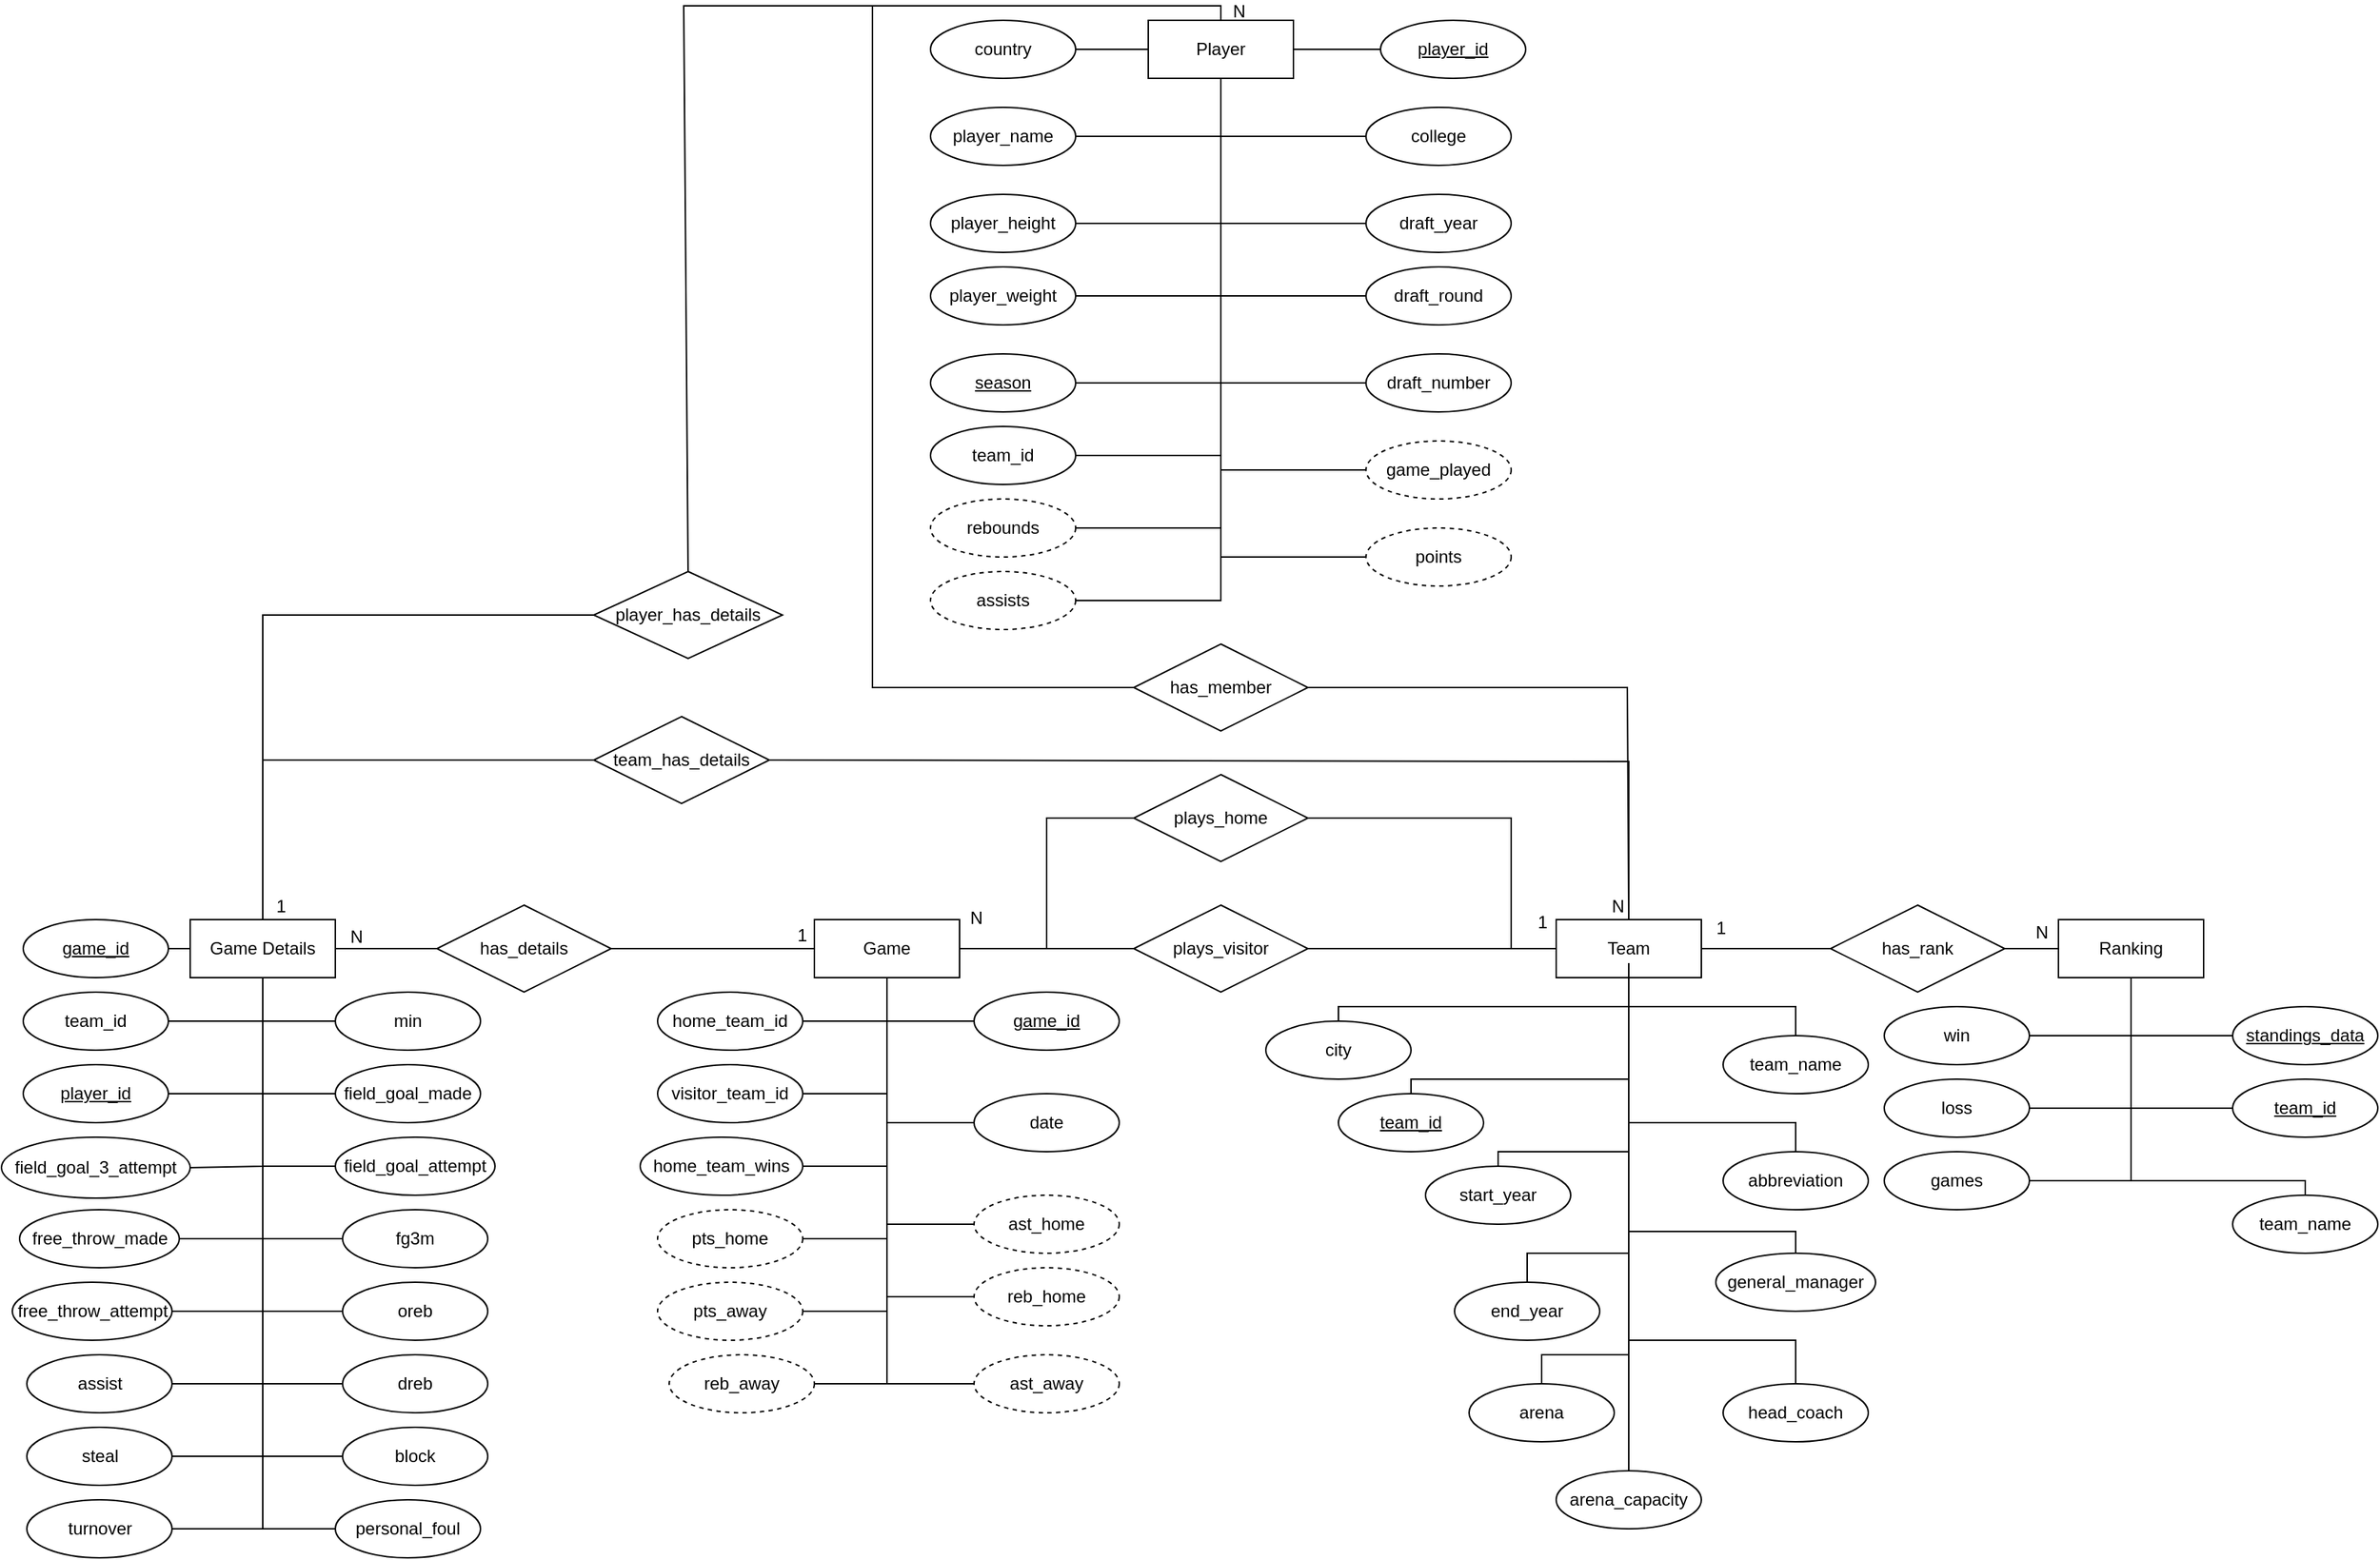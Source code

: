 <mxfile version="27.0.5">
  <diagram name="Page-1" id="DiC_E4t_Tefp0vZ_V-7J">
    <mxGraphModel dx="2180" dy="1465" grid="0" gridSize="10" guides="1" tooltips="1" connect="1" arrows="1" fold="1" page="1" pageScale="1" pageWidth="1654" pageHeight="1169" math="0" shadow="0">
      <root>
        <mxCell id="0" />
        <mxCell id="1" parent="0" />
        <mxCell id="fz--Rf1uVpx8tUPwJMlL-14" value="Team" style="whiteSpace=wrap;html=1;align=center;" parent="1" vertex="1">
          <mxGeometry x="1081" y="669" width="100" height="40" as="geometry" />
        </mxCell>
        <mxCell id="fz--Rf1uVpx8tUPwJMlL-15" value="Game" style="whiteSpace=wrap;html=1;align=center;" parent="1" vertex="1">
          <mxGeometry x="570" y="669" width="100" height="40" as="geometry" />
        </mxCell>
        <mxCell id="fz--Rf1uVpx8tUPwJMlL-21" value="Game Details" style="whiteSpace=wrap;html=1;align=center;" parent="1" vertex="1">
          <mxGeometry x="140" y="669" width="100" height="40" as="geometry" />
        </mxCell>
        <mxCell id="fz--Rf1uVpx8tUPwJMlL-24" value="Ranking" style="whiteSpace=wrap;html=1;align=center;" parent="1" vertex="1">
          <mxGeometry x="1427" y="669" width="100" height="40" as="geometry" />
        </mxCell>
        <mxCell id="fz--Rf1uVpx8tUPwJMlL-26" value="team_id" style="ellipse;whiteSpace=wrap;html=1;align=center;fontStyle=4;" parent="1" vertex="1">
          <mxGeometry x="931" y="789" width="100" height="40" as="geometry" />
        </mxCell>
        <mxCell id="fz--Rf1uVpx8tUPwJMlL-28" value="" style="endArrow=none;html=1;rounded=0;exitX=0.5;exitY=0;exitDx=0;exitDy=0;entryX=0.5;entryY=1;entryDx=0;entryDy=0;" parent="1" source="fz--Rf1uVpx8tUPwJMlL-26" target="fz--Rf1uVpx8tUPwJMlL-14" edge="1">
          <mxGeometry relative="1" as="geometry">
            <mxPoint x="1191" y="999" as="sourcePoint" />
            <mxPoint x="1351" y="999" as="targetPoint" />
            <Array as="points">
              <mxPoint x="981" y="779" />
              <mxPoint x="1131" y="779" />
            </Array>
          </mxGeometry>
        </mxCell>
        <mxCell id="fz--Rf1uVpx8tUPwJMlL-30" value="start_year" style="ellipse;whiteSpace=wrap;html=1;align=center;" parent="1" vertex="1">
          <mxGeometry x="991" y="839" width="100" height="40" as="geometry" />
        </mxCell>
        <mxCell id="fz--Rf1uVpx8tUPwJMlL-31" value="end_year" style="ellipse;whiteSpace=wrap;html=1;align=center;" parent="1" vertex="1">
          <mxGeometry x="1011" y="919" width="100" height="40" as="geometry" />
        </mxCell>
        <mxCell id="fz--Rf1uVpx8tUPwJMlL-32" value="" style="endArrow=none;html=1;rounded=0;entryX=0.5;entryY=1;entryDx=0;entryDy=0;exitX=0.5;exitY=0;exitDx=0;exitDy=0;" parent="1" source="fz--Rf1uVpx8tUPwJMlL-30" edge="1">
          <mxGeometry relative="1" as="geometry">
            <mxPoint x="1031" y="859" as="sourcePoint" />
            <mxPoint x="1131" y="709" as="targetPoint" />
            <Array as="points">
              <mxPoint x="1041" y="829" />
              <mxPoint x="1131" y="829" />
            </Array>
          </mxGeometry>
        </mxCell>
        <mxCell id="fz--Rf1uVpx8tUPwJMlL-33" value="" style="endArrow=none;html=1;rounded=0;exitX=0.5;exitY=0;exitDx=0;exitDy=0;" parent="1" source="fz--Rf1uVpx8tUPwJMlL-31" edge="1">
          <mxGeometry relative="1" as="geometry">
            <mxPoint x="1061" y="909" as="sourcePoint" />
            <mxPoint x="1131" y="739" as="targetPoint" />
            <Array as="points">
              <mxPoint x="1061" y="899" />
              <mxPoint x="1131" y="899" />
              <mxPoint x="1131" y="819" />
            </Array>
          </mxGeometry>
        </mxCell>
        <mxCell id="fz--Rf1uVpx8tUPwJMlL-34" value="abbreviation" style="ellipse;whiteSpace=wrap;html=1;align=center;" parent="1" vertex="1">
          <mxGeometry x="1196" y="829" width="100" height="40" as="geometry" />
        </mxCell>
        <mxCell id="fz--Rf1uVpx8tUPwJMlL-35" value="" style="endArrow=none;html=1;rounded=0;entryX=0.5;entryY=1;entryDx=0;entryDy=0;exitX=0.5;exitY=0;exitDx=0;exitDy=0;" parent="1" source="fz--Rf1uVpx8tUPwJMlL-34" edge="1">
          <mxGeometry relative="1" as="geometry">
            <mxPoint x="1321" y="829" as="sourcePoint" />
            <mxPoint x="1131" y="739" as="targetPoint" />
            <Array as="points">
              <mxPoint x="1246" y="809" />
              <mxPoint x="1131" y="809" />
            </Array>
          </mxGeometry>
        </mxCell>
        <mxCell id="fz--Rf1uVpx8tUPwJMlL-37" value="team_name" style="ellipse;whiteSpace=wrap;html=1;align=center;" parent="1" vertex="1">
          <mxGeometry x="1196" y="749" width="100" height="40" as="geometry" />
        </mxCell>
        <mxCell id="fz--Rf1uVpx8tUPwJMlL-39" value="" style="endArrow=none;html=1;rounded=0;exitX=0.5;exitY=0;exitDx=0;exitDy=0;entryX=0.5;entryY=1;entryDx=0;entryDy=0;" parent="1" source="fz--Rf1uVpx8tUPwJMlL-37" target="fz--Rf1uVpx8tUPwJMlL-14" edge="1">
          <mxGeometry relative="1" as="geometry">
            <mxPoint x="1191" y="999" as="sourcePoint" />
            <mxPoint x="1351" y="999" as="targetPoint" />
            <Array as="points">
              <mxPoint x="1246" y="729" />
              <mxPoint x="1131" y="729" />
            </Array>
          </mxGeometry>
        </mxCell>
        <mxCell id="fz--Rf1uVpx8tUPwJMlL-40" value="city" style="ellipse;whiteSpace=wrap;html=1;align=center;" parent="1" vertex="1">
          <mxGeometry x="881" y="739" width="100" height="40" as="geometry" />
        </mxCell>
        <mxCell id="fz--Rf1uVpx8tUPwJMlL-41" value="" style="endArrow=none;html=1;rounded=0;exitX=0.5;exitY=0;exitDx=0;exitDy=0;entryX=0.5;entryY=1;entryDx=0;entryDy=0;" parent="1" source="fz--Rf1uVpx8tUPwJMlL-40" target="fz--Rf1uVpx8tUPwJMlL-14" edge="1">
          <mxGeometry relative="1" as="geometry">
            <mxPoint x="1191" y="999" as="sourcePoint" />
            <mxPoint x="1351" y="999" as="targetPoint" />
            <Array as="points">
              <mxPoint x="931" y="729" />
              <mxPoint x="1131" y="729" />
            </Array>
          </mxGeometry>
        </mxCell>
        <mxCell id="fz--Rf1uVpx8tUPwJMlL-42" value="arena" style="ellipse;whiteSpace=wrap;html=1;align=center;" parent="1" vertex="1">
          <mxGeometry x="1021" y="989" width="100" height="40" as="geometry" />
        </mxCell>
        <mxCell id="fz--Rf1uVpx8tUPwJMlL-43" value="" style="endArrow=none;html=1;rounded=0;exitX=0.5;exitY=0;exitDx=0;exitDy=0;entryX=0.5;entryY=1;entryDx=0;entryDy=0;" parent="1" source="fz--Rf1uVpx8tUPwJMlL-42" target="fz--Rf1uVpx8tUPwJMlL-14" edge="1">
          <mxGeometry relative="1" as="geometry">
            <mxPoint x="1191" y="999" as="sourcePoint" />
            <mxPoint x="1351" y="999" as="targetPoint" />
            <Array as="points">
              <mxPoint x="1071" y="969" />
              <mxPoint x="1131" y="969" />
            </Array>
          </mxGeometry>
        </mxCell>
        <mxCell id="fz--Rf1uVpx8tUPwJMlL-44" value="arena_capacity" style="ellipse;whiteSpace=wrap;html=1;align=center;" parent="1" vertex="1">
          <mxGeometry x="1081" y="1049" width="100" height="40" as="geometry" />
        </mxCell>
        <mxCell id="fz--Rf1uVpx8tUPwJMlL-45" value="" style="endArrow=none;html=1;rounded=0;exitX=0.5;exitY=0;exitDx=0;exitDy=0;entryX=0.5;entryY=1;entryDx=0;entryDy=0;" parent="1" source="fz--Rf1uVpx8tUPwJMlL-44" target="fz--Rf1uVpx8tUPwJMlL-14" edge="1">
          <mxGeometry relative="1" as="geometry">
            <mxPoint x="1191" y="1009" as="sourcePoint" />
            <mxPoint x="1351" y="1009" as="targetPoint" />
          </mxGeometry>
        </mxCell>
        <mxCell id="fz--Rf1uVpx8tUPwJMlL-46" value="general_manager" style="ellipse;whiteSpace=wrap;html=1;align=center;" parent="1" vertex="1">
          <mxGeometry x="1191" y="899" width="110" height="40" as="geometry" />
        </mxCell>
        <mxCell id="fz--Rf1uVpx8tUPwJMlL-47" value="" style="endArrow=none;html=1;rounded=0;exitX=0.5;exitY=1;exitDx=0;exitDy=0;entryX=0.5;entryY=0;entryDx=0;entryDy=0;" parent="1" target="fz--Rf1uVpx8tUPwJMlL-46" edge="1">
          <mxGeometry relative="1" as="geometry">
            <mxPoint x="1131" y="714" as="sourcePoint" />
            <mxPoint x="1321" y="899" as="targetPoint" />
            <Array as="points">
              <mxPoint x="1131" y="884" />
              <mxPoint x="1246" y="884" />
            </Array>
          </mxGeometry>
        </mxCell>
        <mxCell id="fz--Rf1uVpx8tUPwJMlL-48" value="head_coach" style="ellipse;whiteSpace=wrap;html=1;align=center;" parent="1" vertex="1">
          <mxGeometry x="1196" y="989" width="100" height="40" as="geometry" />
        </mxCell>
        <mxCell id="fz--Rf1uVpx8tUPwJMlL-49" value="" style="endArrow=none;html=1;rounded=0;exitX=0.5;exitY=1;exitDx=0;exitDy=0;entryX=0.5;entryY=0;entryDx=0;entryDy=0;" parent="1" target="fz--Rf1uVpx8tUPwJMlL-48" edge="1">
          <mxGeometry relative="1" as="geometry">
            <mxPoint x="1131" y="699" as="sourcePoint" />
            <mxPoint x="1321" y="969.0" as="targetPoint" />
            <Array as="points">
              <mxPoint x="1131" y="959" />
              <mxPoint x="1246" y="959" />
            </Array>
          </mxGeometry>
        </mxCell>
        <mxCell id="APrbMAUllizUW4iNOXip-1" value="standings_data" style="ellipse;whiteSpace=wrap;html=1;align=center;fontStyle=4;" parent="1" vertex="1">
          <mxGeometry x="1547" y="729" width="100" height="40" as="geometry" />
        </mxCell>
        <mxCell id="APrbMAUllizUW4iNOXip-2" value="team_id" style="ellipse;whiteSpace=wrap;html=1;align=center;fontStyle=4;" parent="1" vertex="1">
          <mxGeometry x="1547" y="779" width="100" height="40" as="geometry" />
        </mxCell>
        <mxCell id="APrbMAUllizUW4iNOXip-3" value="win" style="ellipse;whiteSpace=wrap;html=1;align=center;" parent="1" vertex="1">
          <mxGeometry x="1307" y="729" width="100" height="40" as="geometry" />
        </mxCell>
        <mxCell id="APrbMAUllizUW4iNOXip-5" value="loss" style="ellipse;whiteSpace=wrap;html=1;align=center;" parent="1" vertex="1">
          <mxGeometry x="1307" y="779" width="100" height="40" as="geometry" />
        </mxCell>
        <mxCell id="APrbMAUllizUW4iNOXip-6" value="" style="endArrow=none;html=1;rounded=0;entryX=0.5;entryY=1;entryDx=0;entryDy=0;exitX=1;exitY=0.5;exitDx=0;exitDy=0;" parent="1" source="APrbMAUllizUW4iNOXip-3" target="fz--Rf1uVpx8tUPwJMlL-24" edge="1">
          <mxGeometry relative="1" as="geometry">
            <mxPoint x="1327" y="789" as="sourcePoint" />
            <mxPoint x="1487" y="789" as="targetPoint" />
            <Array as="points">
              <mxPoint x="1477" y="749" />
            </Array>
          </mxGeometry>
        </mxCell>
        <mxCell id="APrbMAUllizUW4iNOXip-7" value="" style="endArrow=none;html=1;rounded=0;exitX=0.5;exitY=1;exitDx=0;exitDy=0;entryX=1;entryY=0.5;entryDx=0;entryDy=0;" parent="1" source="fz--Rf1uVpx8tUPwJMlL-24" target="APrbMAUllizUW4iNOXip-5" edge="1">
          <mxGeometry relative="1" as="geometry">
            <mxPoint x="1327" y="789" as="sourcePoint" />
            <mxPoint x="1487" y="789" as="targetPoint" />
            <Array as="points">
              <mxPoint x="1477" y="799" />
            </Array>
          </mxGeometry>
        </mxCell>
        <mxCell id="APrbMAUllizUW4iNOXip-8" value="games" style="ellipse;whiteSpace=wrap;html=1;align=center;" parent="1" vertex="1">
          <mxGeometry x="1307" y="829" width="100" height="40" as="geometry" />
        </mxCell>
        <mxCell id="APrbMAUllizUW4iNOXip-9" value="" style="endArrow=none;html=1;rounded=0;exitX=0.5;exitY=1;exitDx=0;exitDy=0;entryX=1;entryY=0.5;entryDx=0;entryDy=0;" parent="1" source="fz--Rf1uVpx8tUPwJMlL-24" target="APrbMAUllizUW4iNOXip-8" edge="1">
          <mxGeometry relative="1" as="geometry">
            <mxPoint x="1327" y="789" as="sourcePoint" />
            <mxPoint x="1487" y="789" as="targetPoint" />
            <Array as="points">
              <mxPoint x="1477" y="849" />
            </Array>
          </mxGeometry>
        </mxCell>
        <mxCell id="APrbMAUllizUW4iNOXip-10" value="" style="endArrow=none;html=1;rounded=0;exitX=0.5;exitY=1;exitDx=0;exitDy=0;entryX=0;entryY=0.5;entryDx=0;entryDy=0;" parent="1" source="fz--Rf1uVpx8tUPwJMlL-24" target="APrbMAUllizUW4iNOXip-1" edge="1">
          <mxGeometry relative="1" as="geometry">
            <mxPoint x="1327" y="789" as="sourcePoint" />
            <mxPoint x="1487" y="789" as="targetPoint" />
            <Array as="points">
              <mxPoint x="1477" y="749" />
            </Array>
          </mxGeometry>
        </mxCell>
        <mxCell id="APrbMAUllizUW4iNOXip-11" value="" style="endArrow=none;html=1;rounded=0;exitX=0.5;exitY=1;exitDx=0;exitDy=0;entryX=0;entryY=0.5;entryDx=0;entryDy=0;" parent="1" source="fz--Rf1uVpx8tUPwJMlL-24" target="APrbMAUllizUW4iNOXip-2" edge="1">
          <mxGeometry relative="1" as="geometry">
            <mxPoint x="1327" y="789" as="sourcePoint" />
            <mxPoint x="1487" y="789" as="targetPoint" />
            <Array as="points">
              <mxPoint x="1477" y="799" />
            </Array>
          </mxGeometry>
        </mxCell>
        <mxCell id="APrbMAUllizUW4iNOXip-12" value="team_name" style="ellipse;whiteSpace=wrap;html=1;align=center;" parent="1" vertex="1">
          <mxGeometry x="1547" y="859" width="100" height="40" as="geometry" />
        </mxCell>
        <mxCell id="APrbMAUllizUW4iNOXip-13" value="" style="endArrow=none;html=1;rounded=0;exitX=0.5;exitY=0;exitDx=0;exitDy=0;entryX=0.5;entryY=1;entryDx=0;entryDy=0;" parent="1" source="APrbMAUllizUW4iNOXip-12" target="fz--Rf1uVpx8tUPwJMlL-24" edge="1">
          <mxGeometry relative="1" as="geometry">
            <mxPoint x="1207" y="879" as="sourcePoint" />
            <mxPoint x="1367" y="879" as="targetPoint" />
            <Array as="points">
              <mxPoint x="1597" y="849" />
              <mxPoint x="1477" y="849" />
            </Array>
          </mxGeometry>
        </mxCell>
        <mxCell id="APrbMAUllizUW4iNOXip-14" value="has_rank" style="shape=rhombus;perimeter=rhombusPerimeter;whiteSpace=wrap;html=1;align=center;" parent="1" vertex="1">
          <mxGeometry x="1270" y="659" width="120" height="60" as="geometry" />
        </mxCell>
        <mxCell id="APrbMAUllizUW4iNOXip-15" value="" style="endArrow=none;html=1;rounded=0;entryX=0;entryY=0.5;entryDx=0;entryDy=0;" parent="1" target="fz--Rf1uVpx8tUPwJMlL-24" edge="1">
          <mxGeometry relative="1" as="geometry">
            <mxPoint x="1389" y="689" as="sourcePoint" />
            <mxPoint x="1405" y="879" as="targetPoint" />
            <Array as="points" />
          </mxGeometry>
        </mxCell>
        <mxCell id="APrbMAUllizUW4iNOXip-16" value="N" style="resizable=0;html=1;whiteSpace=wrap;align=right;verticalAlign=bottom;" parent="APrbMAUllizUW4iNOXip-15" connectable="0" vertex="1">
          <mxGeometry x="1" relative="1" as="geometry">
            <mxPoint x="-6" y="-3" as="offset" />
          </mxGeometry>
        </mxCell>
        <mxCell id="APrbMAUllizUW4iNOXip-17" value="" style="endArrow=none;html=1;rounded=0;entryX=1;entryY=0.5;entryDx=0;entryDy=0;exitX=0;exitY=0.5;exitDx=0;exitDy=0;" parent="1" target="fz--Rf1uVpx8tUPwJMlL-14" edge="1">
          <mxGeometry relative="1" as="geometry">
            <mxPoint x="1271" y="689" as="sourcePoint" />
            <mxPoint x="1481" y="899" as="targetPoint" />
          </mxGeometry>
        </mxCell>
        <mxCell id="APrbMAUllizUW4iNOXip-18" value="1" style="resizable=0;html=1;whiteSpace=wrap;align=right;verticalAlign=bottom;" parent="APrbMAUllizUW4iNOXip-17" connectable="0" vertex="1">
          <mxGeometry x="1" relative="1" as="geometry">
            <mxPoint x="18" y="-6" as="offset" />
          </mxGeometry>
        </mxCell>
        <mxCell id="APrbMAUllizUW4iNOXip-22" value="" style="endArrow=none;html=1;rounded=0;exitX=0.5;exitY=1;exitDx=0;exitDy=0;entryX=0;entryY=0.5;entryDx=0;entryDy=0;" parent="1" source="fz--Rf1uVpx8tUPwJMlL-15" edge="1">
          <mxGeometry relative="1" as="geometry">
            <mxPoint x="490" y="729" as="sourcePoint" />
            <mxPoint x="710.0" y="739" as="targetPoint" />
            <Array as="points">
              <mxPoint x="620" y="739" />
            </Array>
          </mxGeometry>
        </mxCell>
        <mxCell id="APrbMAUllizUW4iNOXip-23" value="game_id" style="ellipse;whiteSpace=wrap;html=1;align=center;fontStyle=4;" parent="1" vertex="1">
          <mxGeometry x="680" y="719" width="100" height="40" as="geometry" />
        </mxCell>
        <mxCell id="APrbMAUllizUW4iNOXip-24" value="home_team_id" style="ellipse;whiteSpace=wrap;html=1;align=center;" parent="1" vertex="1">
          <mxGeometry x="462" y="719" width="100" height="40" as="geometry" />
        </mxCell>
        <mxCell id="APrbMAUllizUW4iNOXip-25" value="visitor_team_id" style="ellipse;whiteSpace=wrap;html=1;align=center;" parent="1" vertex="1">
          <mxGeometry x="462" y="769" width="100" height="40" as="geometry" />
        </mxCell>
        <mxCell id="APrbMAUllizUW4iNOXip-26" value="" style="endArrow=none;html=1;rounded=0;exitX=1;exitY=0.5;exitDx=0;exitDy=0;entryX=0.5;entryY=1;entryDx=0;entryDy=0;" parent="1" source="APrbMAUllizUW4iNOXip-24" target="fz--Rf1uVpx8tUPwJMlL-15" edge="1">
          <mxGeometry relative="1" as="geometry">
            <mxPoint x="572" y="819" as="sourcePoint" />
            <mxPoint x="732" y="819" as="targetPoint" />
            <Array as="points">
              <mxPoint x="620" y="739" />
            </Array>
          </mxGeometry>
        </mxCell>
        <mxCell id="APrbMAUllizUW4iNOXip-27" value="" style="endArrow=none;html=1;rounded=0;exitX=1;exitY=0.5;exitDx=0;exitDy=0;entryX=0.5;entryY=1;entryDx=0;entryDy=0;" parent="1" source="APrbMAUllizUW4iNOXip-25" target="fz--Rf1uVpx8tUPwJMlL-15" edge="1">
          <mxGeometry relative="1" as="geometry">
            <mxPoint x="572" y="829" as="sourcePoint" />
            <mxPoint x="732" y="829" as="targetPoint" />
            <Array as="points">
              <mxPoint x="620" y="789" />
            </Array>
          </mxGeometry>
        </mxCell>
        <mxCell id="APrbMAUllizUW4iNOXip-28" value="home_team_wins" style="ellipse;whiteSpace=wrap;html=1;align=center;" parent="1" vertex="1">
          <mxGeometry x="450" y="819" width="112" height="40" as="geometry" />
        </mxCell>
        <mxCell id="APrbMAUllizUW4iNOXip-29" value="" style="endArrow=none;html=1;rounded=0;exitX=1;exitY=0.5;exitDx=0;exitDy=0;entryX=0.5;entryY=1;entryDx=0;entryDy=0;" parent="1" source="APrbMAUllizUW4iNOXip-28" target="fz--Rf1uVpx8tUPwJMlL-15" edge="1">
          <mxGeometry relative="1" as="geometry">
            <mxPoint x="602" y="849" as="sourcePoint" />
            <mxPoint x="762" y="849" as="targetPoint" />
            <Array as="points">
              <mxPoint x="620" y="839" />
            </Array>
          </mxGeometry>
        </mxCell>
        <mxCell id="APrbMAUllizUW4iNOXip-32" value="date" style="ellipse;whiteSpace=wrap;html=1;align=center;" parent="1" vertex="1">
          <mxGeometry x="680" y="789" width="100" height="40" as="geometry" />
        </mxCell>
        <mxCell id="APrbMAUllizUW4iNOXip-33" value="" style="endArrow=none;html=1;rounded=0;exitX=0.5;exitY=1;exitDx=0;exitDy=0;entryX=0;entryY=0.5;entryDx=0;entryDy=0;" parent="1" source="fz--Rf1uVpx8tUPwJMlL-15" target="APrbMAUllizUW4iNOXip-32" edge="1">
          <mxGeometry relative="1" as="geometry">
            <mxPoint x="490" y="729" as="sourcePoint" />
            <mxPoint x="670" y="809" as="targetPoint" />
            <Array as="points">
              <mxPoint x="620" y="809" />
            </Array>
          </mxGeometry>
        </mxCell>
        <mxCell id="APrbMAUllizUW4iNOXip-34" value="pts_home" style="ellipse;whiteSpace=wrap;html=1;align=center;dashed=1;" parent="1" vertex="1">
          <mxGeometry x="462" y="869" width="100" height="40" as="geometry" />
        </mxCell>
        <mxCell id="APrbMAUllizUW4iNOXip-35" value="pts_away" style="ellipse;whiteSpace=wrap;html=1;align=center;dashed=1;" parent="1" vertex="1">
          <mxGeometry x="462" y="919" width="100" height="40" as="geometry" />
        </mxCell>
        <mxCell id="APrbMAUllizUW4iNOXip-36" value="" style="endArrow=none;html=1;rounded=0;exitX=1;exitY=0.5;exitDx=0;exitDy=0;entryX=0.5;entryY=1;entryDx=0;entryDy=0;" parent="1" source="APrbMAUllizUW4iNOXip-34" target="fz--Rf1uVpx8tUPwJMlL-15" edge="1">
          <mxGeometry relative="1" as="geometry">
            <mxPoint x="420" y="819" as="sourcePoint" />
            <mxPoint x="580" y="819" as="targetPoint" />
            <Array as="points">
              <mxPoint x="620" y="889" />
            </Array>
          </mxGeometry>
        </mxCell>
        <mxCell id="APrbMAUllizUW4iNOXip-37" value="" style="endArrow=none;html=1;rounded=0;exitX=1;exitY=0.5;exitDx=0;exitDy=0;entryX=0.5;entryY=1;entryDx=0;entryDy=0;" parent="1" source="APrbMAUllizUW4iNOXip-35" target="fz--Rf1uVpx8tUPwJMlL-15" edge="1">
          <mxGeometry relative="1" as="geometry">
            <mxPoint x="420" y="819" as="sourcePoint" />
            <mxPoint x="580" y="819" as="targetPoint" />
            <Array as="points">
              <mxPoint x="620" y="939" />
            </Array>
          </mxGeometry>
        </mxCell>
        <mxCell id="APrbMAUllizUW4iNOXip-38" value="ast_home" style="ellipse;whiteSpace=wrap;html=1;align=center;dashed=1;" parent="1" vertex="1">
          <mxGeometry x="680" y="859" width="100" height="40" as="geometry" />
        </mxCell>
        <mxCell id="APrbMAUllizUW4iNOXip-39" value="" style="endArrow=none;html=1;rounded=0;exitX=0.5;exitY=1;exitDx=0;exitDy=0;entryX=0;entryY=0.5;entryDx=0;entryDy=0;" parent="1" source="fz--Rf1uVpx8tUPwJMlL-15" target="APrbMAUllizUW4iNOXip-38" edge="1">
          <mxGeometry relative="1" as="geometry">
            <mxPoint x="470" y="849" as="sourcePoint" />
            <mxPoint x="630" y="849" as="targetPoint" />
            <Array as="points">
              <mxPoint x="620" y="879" />
            </Array>
          </mxGeometry>
        </mxCell>
        <mxCell id="APrbMAUllizUW4iNOXip-40" value="reb_home" style="ellipse;whiteSpace=wrap;html=1;align=center;dashed=1;" parent="1" vertex="1">
          <mxGeometry x="680" y="909" width="100" height="40" as="geometry" />
        </mxCell>
        <mxCell id="APrbMAUllizUW4iNOXip-41" value="" style="endArrow=none;html=1;rounded=0;exitX=0.5;exitY=1;exitDx=0;exitDy=0;entryX=0;entryY=0.5;entryDx=0;entryDy=0;" parent="1" source="fz--Rf1uVpx8tUPwJMlL-15" target="APrbMAUllizUW4iNOXip-40" edge="1">
          <mxGeometry relative="1" as="geometry">
            <mxPoint x="470" y="879" as="sourcePoint" />
            <mxPoint x="630" y="879" as="targetPoint" />
            <Array as="points">
              <mxPoint x="620" y="929" />
            </Array>
          </mxGeometry>
        </mxCell>
        <mxCell id="APrbMAUllizUW4iNOXip-42" value="ast_away" style="ellipse;whiteSpace=wrap;html=1;align=center;dashed=1;" parent="1" vertex="1">
          <mxGeometry x="680" y="969" width="100" height="40" as="geometry" />
        </mxCell>
        <mxCell id="APrbMAUllizUW4iNOXip-43" value="" style="endArrow=none;html=1;rounded=0;exitX=0.5;exitY=1;exitDx=0;exitDy=0;entryX=0;entryY=0.5;entryDx=0;entryDy=0;" parent="1" source="fz--Rf1uVpx8tUPwJMlL-15" target="APrbMAUllizUW4iNOXip-42" edge="1">
          <mxGeometry relative="1" as="geometry">
            <mxPoint x="470" y="879" as="sourcePoint" />
            <mxPoint x="630" y="879" as="targetPoint" />
            <Array as="points">
              <mxPoint x="620" y="989" />
            </Array>
          </mxGeometry>
        </mxCell>
        <mxCell id="APrbMAUllizUW4iNOXip-44" value="reb_away" style="ellipse;whiteSpace=wrap;html=1;align=center;dashed=1;" parent="1" vertex="1">
          <mxGeometry x="470" y="969" width="100" height="40" as="geometry" />
        </mxCell>
        <mxCell id="APrbMAUllizUW4iNOXip-45" value="" style="endArrow=none;html=1;rounded=0;exitX=0.5;exitY=1;exitDx=0;exitDy=0;entryX=1;entryY=0.5;entryDx=0;entryDy=0;" parent="1" source="fz--Rf1uVpx8tUPwJMlL-15" target="APrbMAUllizUW4iNOXip-44" edge="1">
          <mxGeometry relative="1" as="geometry">
            <mxPoint x="470" y="909" as="sourcePoint" />
            <mxPoint x="600" y="979" as="targetPoint" />
            <Array as="points">
              <mxPoint x="620" y="989" />
            </Array>
          </mxGeometry>
        </mxCell>
        <mxCell id="APrbMAUllizUW4iNOXip-62" value="plays_home" style="shape=rhombus;perimeter=rhombusPerimeter;whiteSpace=wrap;html=1;align=center;" parent="1" vertex="1">
          <mxGeometry x="790" y="569" width="120" height="60" as="geometry" />
        </mxCell>
        <mxCell id="APrbMAUllizUW4iNOXip-63" value="plays_visitor" style="shape=rhombus;perimeter=rhombusPerimeter;whiteSpace=wrap;html=1;align=center;" parent="1" vertex="1">
          <mxGeometry x="790" y="659" width="120" height="60" as="geometry" />
        </mxCell>
        <mxCell id="APrbMAUllizUW4iNOXip-66" value="" style="endArrow=none;html=1;rounded=0;entryX=1;entryY=0.5;entryDx=0;entryDy=0;exitX=0;exitY=0.5;exitDx=0;exitDy=0;" parent="1" source="APrbMAUllizUW4iNOXip-62" target="fz--Rf1uVpx8tUPwJMlL-15" edge="1">
          <mxGeometry relative="1" as="geometry">
            <mxPoint x="970" y="799" as="sourcePoint" />
            <mxPoint x="1130" y="799" as="targetPoint" />
            <Array as="points">
              <mxPoint x="730" y="599" />
              <mxPoint x="730" y="689" />
            </Array>
          </mxGeometry>
        </mxCell>
        <mxCell id="APrbMAUllizUW4iNOXip-67" value="N" style="resizable=0;html=1;whiteSpace=wrap;align=right;verticalAlign=bottom;" parent="APrbMAUllizUW4iNOXip-66" connectable="0" vertex="1">
          <mxGeometry x="1" relative="1" as="geometry">
            <mxPoint x="17" y="-13" as="offset" />
          </mxGeometry>
        </mxCell>
        <mxCell id="APrbMAUllizUW4iNOXip-68" value="" style="endArrow=none;html=1;rounded=0;exitX=1;exitY=0.5;exitDx=0;exitDy=0;entryX=0;entryY=0.5;entryDx=0;entryDy=0;" parent="1" source="APrbMAUllizUW4iNOXip-62" target="fz--Rf1uVpx8tUPwJMlL-14" edge="1">
          <mxGeometry relative="1" as="geometry">
            <mxPoint x="970" y="799" as="sourcePoint" />
            <mxPoint x="1130" y="799" as="targetPoint" />
            <Array as="points">
              <mxPoint x="1050" y="599" />
              <mxPoint x="1050" y="689" />
            </Array>
          </mxGeometry>
        </mxCell>
        <mxCell id="APrbMAUllizUW4iNOXip-69" value="1" style="resizable=0;html=1;whiteSpace=wrap;align=right;verticalAlign=bottom;" parent="APrbMAUllizUW4iNOXip-68" connectable="0" vertex="1">
          <mxGeometry x="1" relative="1" as="geometry">
            <mxPoint x="-5" y="-10" as="offset" />
          </mxGeometry>
        </mxCell>
        <mxCell id="APrbMAUllizUW4iNOXip-70" value="" style="endArrow=none;html=1;rounded=0;entryX=1;entryY=0.5;entryDx=0;entryDy=0;exitX=0;exitY=0.5;exitDx=0;exitDy=0;" parent="1" source="APrbMAUllizUW4iNOXip-63" target="fz--Rf1uVpx8tUPwJMlL-15" edge="1">
          <mxGeometry relative="1" as="geometry">
            <mxPoint x="820" y="539" as="sourcePoint" />
            <mxPoint x="600" y="709" as="targetPoint" />
          </mxGeometry>
        </mxCell>
        <mxCell id="APrbMAUllizUW4iNOXip-74" value="" style="endArrow=none;html=1;rounded=0;exitX=1;exitY=0.5;exitDx=0;exitDy=0;entryX=0;entryY=0.5;entryDx=0;entryDy=0;" parent="1" source="APrbMAUllizUW4iNOXip-63" target="fz--Rf1uVpx8tUPwJMlL-14" edge="1">
          <mxGeometry relative="1" as="geometry">
            <mxPoint x="970" y="799" as="sourcePoint" />
            <mxPoint x="1130" y="799" as="targetPoint" />
          </mxGeometry>
        </mxCell>
        <mxCell id="APrbMAUllizUW4iNOXip-142" value="has_member" style="shape=rhombus;perimeter=rhombusPerimeter;whiteSpace=wrap;html=1;align=center;" parent="1" vertex="1">
          <mxGeometry x="790" y="479" width="120" height="60" as="geometry" />
        </mxCell>
        <mxCell id="APrbMAUllizUW4iNOXip-143" value="" style="endArrow=none;html=1;rounded=0;exitX=1;exitY=0.5;exitDx=0;exitDy=0;entryX=0.5;entryY=0;entryDx=0;entryDy=0;" parent="1" source="APrbMAUllizUW4iNOXip-142" target="fz--Rf1uVpx8tUPwJMlL-14" edge="1">
          <mxGeometry relative="1" as="geometry">
            <mxPoint x="1030" y="529" as="sourcePoint" />
            <mxPoint x="1190" y="529" as="targetPoint" />
            <Array as="points">
              <mxPoint x="1130" y="509" />
            </Array>
          </mxGeometry>
        </mxCell>
        <mxCell id="APrbMAUllizUW4iNOXip-146" value="" style="endArrow=none;html=1;rounded=0;entryX=0.5;entryY=0;entryDx=0;entryDy=0;exitX=0;exitY=0.5;exitDx=0;exitDy=0;" parent="1" source="APrbMAUllizUW4iNOXip-142" target="APrbMAUllizUW4iNOXip-209" edge="1">
          <mxGeometry relative="1" as="geometry">
            <mxPoint x="1030" y="529" as="sourcePoint" />
            <mxPoint x="240" y="119" as="targetPoint" />
            <Array as="points">
              <mxPoint x="610" y="509" />
              <mxPoint x="610" y="39" />
              <mxPoint x="850" y="39" />
            </Array>
          </mxGeometry>
        </mxCell>
        <mxCell id="APrbMAUllizUW4iNOXip-149" value="has_details" style="shape=rhombus;perimeter=rhombusPerimeter;whiteSpace=wrap;html=1;align=center;" parent="1" vertex="1">
          <mxGeometry x="310" y="659" width="120" height="60" as="geometry" />
        </mxCell>
        <mxCell id="APrbMAUllizUW4iNOXip-150" value="" style="endArrow=none;html=1;rounded=0;entryX=0;entryY=0.5;entryDx=0;entryDy=0;exitX=1;exitY=0.5;exitDx=0;exitDy=0;" parent="1" source="APrbMAUllizUW4iNOXip-149" target="fz--Rf1uVpx8tUPwJMlL-15" edge="1">
          <mxGeometry relative="1" as="geometry">
            <mxPoint x="330" y="659" as="sourcePoint" />
            <mxPoint x="490" y="659" as="targetPoint" />
          </mxGeometry>
        </mxCell>
        <mxCell id="APrbMAUllizUW4iNOXip-151" value="1" style="resizable=0;html=1;whiteSpace=wrap;align=right;verticalAlign=bottom;" parent="APrbMAUllizUW4iNOXip-150" connectable="0" vertex="1">
          <mxGeometry x="1" relative="1" as="geometry">
            <mxPoint x="-4" y="-1" as="offset" />
          </mxGeometry>
        </mxCell>
        <mxCell id="APrbMAUllizUW4iNOXip-152" value="" style="endArrow=none;html=1;rounded=0;entryX=1;entryY=0.5;entryDx=0;entryDy=0;exitX=0;exitY=0.5;exitDx=0;exitDy=0;" parent="1" source="APrbMAUllizUW4iNOXip-149" target="fz--Rf1uVpx8tUPwJMlL-21" edge="1">
          <mxGeometry relative="1" as="geometry">
            <mxPoint x="330" y="659" as="sourcePoint" />
            <mxPoint x="490" y="659" as="targetPoint" />
          </mxGeometry>
        </mxCell>
        <mxCell id="APrbMAUllizUW4iNOXip-153" value="N" style="resizable=0;html=1;whiteSpace=wrap;align=right;verticalAlign=bottom;" parent="APrbMAUllizUW4iNOXip-152" connectable="0" vertex="1">
          <mxGeometry x="1" relative="1" as="geometry">
            <mxPoint x="20" as="offset" />
          </mxGeometry>
        </mxCell>
        <mxCell id="APrbMAUllizUW4iNOXip-154" value="game_id" style="ellipse;whiteSpace=wrap;html=1;align=center;fontStyle=4;" parent="1" vertex="1">
          <mxGeometry x="25" y="669" width="100" height="40" as="geometry" />
        </mxCell>
        <mxCell id="APrbMAUllizUW4iNOXip-155" value="" style="endArrow=none;html=1;rounded=0;exitX=1;exitY=0.5;exitDx=0;exitDy=0;entryX=0;entryY=0.5;entryDx=0;entryDy=0;" parent="1" source="APrbMAUllizUW4iNOXip-154" target="fz--Rf1uVpx8tUPwJMlL-21" edge="1">
          <mxGeometry relative="1" as="geometry">
            <mxPoint x="210" y="739" as="sourcePoint" />
            <mxPoint x="370" y="739" as="targetPoint" />
          </mxGeometry>
        </mxCell>
        <mxCell id="APrbMAUllizUW4iNOXip-156" value="team_id" style="ellipse;whiteSpace=wrap;html=1;align=center;" parent="1" vertex="1">
          <mxGeometry x="25" y="719" width="100" height="40" as="geometry" />
        </mxCell>
        <mxCell id="APrbMAUllizUW4iNOXip-164" value="player_id" style="ellipse;whiteSpace=wrap;html=1;align=center;fontStyle=4;" parent="1" vertex="1">
          <mxGeometry x="25" y="769" width="100" height="40" as="geometry" />
        </mxCell>
        <mxCell id="APrbMAUllizUW4iNOXip-165" value="min" style="ellipse;whiteSpace=wrap;html=1;align=center;" parent="1" vertex="1">
          <mxGeometry x="240" y="719" width="100" height="40" as="geometry" />
        </mxCell>
        <mxCell id="APrbMAUllizUW4iNOXip-166" value="" style="endArrow=none;html=1;rounded=0;exitX=0.5;exitY=1;exitDx=0;exitDy=0;entryX=1;entryY=0.5;entryDx=0;entryDy=0;" parent="1" source="fz--Rf1uVpx8tUPwJMlL-21" target="APrbMAUllizUW4iNOXip-156" edge="1">
          <mxGeometry relative="1" as="geometry">
            <mxPoint x="180" y="739" as="sourcePoint" />
            <mxPoint x="340" y="739" as="targetPoint" />
            <Array as="points">
              <mxPoint x="190" y="739" />
            </Array>
          </mxGeometry>
        </mxCell>
        <mxCell id="APrbMAUllizUW4iNOXip-168" value="" style="endArrow=none;html=1;rounded=0;exitX=0.5;exitY=1;exitDx=0;exitDy=0;entryX=1;entryY=0.5;entryDx=0;entryDy=0;" parent="1" source="fz--Rf1uVpx8tUPwJMlL-21" target="APrbMAUllizUW4iNOXip-164" edge="1">
          <mxGeometry relative="1" as="geometry">
            <mxPoint x="180" y="739" as="sourcePoint" />
            <mxPoint x="340" y="739" as="targetPoint" />
            <Array as="points">
              <mxPoint x="190" y="789" />
            </Array>
          </mxGeometry>
        </mxCell>
        <mxCell id="APrbMAUllizUW4iNOXip-169" value="" style="endArrow=none;html=1;rounded=0;exitX=0.5;exitY=1;exitDx=0;exitDy=0;entryX=0;entryY=0.5;entryDx=0;entryDy=0;" parent="1" source="fz--Rf1uVpx8tUPwJMlL-21" target="APrbMAUllizUW4iNOXip-165" edge="1">
          <mxGeometry relative="1" as="geometry">
            <mxPoint x="180" y="739" as="sourcePoint" />
            <mxPoint x="340" y="739" as="targetPoint" />
            <Array as="points">
              <mxPoint x="190" y="739" />
            </Array>
          </mxGeometry>
        </mxCell>
        <mxCell id="APrbMAUllizUW4iNOXip-170" value="field_goal_made" style="ellipse;whiteSpace=wrap;html=1;align=center;" parent="1" vertex="1">
          <mxGeometry x="240" y="769" width="100" height="40" as="geometry" />
        </mxCell>
        <mxCell id="APrbMAUllizUW4iNOXip-171" value="field_goal_attempt" style="ellipse;whiteSpace=wrap;html=1;align=center;" parent="1" vertex="1">
          <mxGeometry x="240" y="819" width="110" height="40" as="geometry" />
        </mxCell>
        <mxCell id="APrbMAUllizUW4iNOXip-173" value="fg3m" style="ellipse;whiteSpace=wrap;html=1;align=center;" parent="1" vertex="1">
          <mxGeometry x="245" y="869" width="100" height="40" as="geometry" />
        </mxCell>
        <mxCell id="APrbMAUllizUW4iNOXip-174" value="" style="endArrow=none;html=1;rounded=0;exitX=0.5;exitY=1;exitDx=0;exitDy=0;entryX=0;entryY=0.5;entryDx=0;entryDy=0;" parent="1" source="fz--Rf1uVpx8tUPwJMlL-21" target="APrbMAUllizUW4iNOXip-170" edge="1">
          <mxGeometry relative="1" as="geometry">
            <mxPoint x="180" y="739" as="sourcePoint" />
            <mxPoint x="340" y="739" as="targetPoint" />
            <Array as="points">
              <mxPoint x="190" y="789" />
            </Array>
          </mxGeometry>
        </mxCell>
        <mxCell id="APrbMAUllizUW4iNOXip-175" value="" style="endArrow=none;html=1;rounded=0;exitX=0.5;exitY=1;exitDx=0;exitDy=0;entryX=0;entryY=0.5;entryDx=0;entryDy=0;" parent="1" source="fz--Rf1uVpx8tUPwJMlL-21" target="APrbMAUllizUW4iNOXip-171" edge="1">
          <mxGeometry relative="1" as="geometry">
            <mxPoint x="180" y="739" as="sourcePoint" />
            <mxPoint x="340" y="739" as="targetPoint" />
            <Array as="points">
              <mxPoint x="190" y="839" />
            </Array>
          </mxGeometry>
        </mxCell>
        <mxCell id="APrbMAUllizUW4iNOXip-176" value="" style="endArrow=none;html=1;rounded=0;exitX=0.5;exitY=1;exitDx=0;exitDy=0;entryX=0;entryY=0.5;entryDx=0;entryDy=0;" parent="1" source="fz--Rf1uVpx8tUPwJMlL-21" target="APrbMAUllizUW4iNOXip-173" edge="1">
          <mxGeometry relative="1" as="geometry">
            <mxPoint x="180" y="739" as="sourcePoint" />
            <mxPoint x="340" y="739" as="targetPoint" />
            <Array as="points">
              <mxPoint x="190" y="889" />
            </Array>
          </mxGeometry>
        </mxCell>
        <mxCell id="APrbMAUllizUW4iNOXip-177" value="field_goal_3_attempt" style="ellipse;whiteSpace=wrap;html=1;align=center;" parent="1" vertex="1">
          <mxGeometry x="10" y="819" width="130" height="42" as="geometry" />
        </mxCell>
        <mxCell id="APrbMAUllizUW4iNOXip-178" value="" style="endArrow=none;html=1;rounded=0;exitX=0.5;exitY=1;exitDx=0;exitDy=0;entryX=1;entryY=0.5;entryDx=0;entryDy=0;" parent="1" source="fz--Rf1uVpx8tUPwJMlL-21" target="APrbMAUllizUW4iNOXip-177" edge="1">
          <mxGeometry relative="1" as="geometry">
            <mxPoint x="180" y="739" as="sourcePoint" />
            <mxPoint x="340" y="739" as="targetPoint" />
            <Array as="points">
              <mxPoint x="190" y="839" />
            </Array>
          </mxGeometry>
        </mxCell>
        <mxCell id="APrbMAUllizUW4iNOXip-179" value="free_throw_made" style="ellipse;whiteSpace=wrap;html=1;align=center;" parent="1" vertex="1">
          <mxGeometry x="22.5" y="869" width="110" height="40" as="geometry" />
        </mxCell>
        <mxCell id="APrbMAUllizUW4iNOXip-180" value="" style="endArrow=none;html=1;rounded=0;exitX=1;exitY=0.5;exitDx=0;exitDy=0;entryX=0.5;entryY=1;entryDx=0;entryDy=0;" parent="1" source="APrbMAUllizUW4iNOXip-179" target="fz--Rf1uVpx8tUPwJMlL-21" edge="1">
          <mxGeometry relative="1" as="geometry">
            <mxPoint x="180" y="739" as="sourcePoint" />
            <mxPoint x="340" y="739" as="targetPoint" />
            <Array as="points">
              <mxPoint x="190" y="889" />
            </Array>
          </mxGeometry>
        </mxCell>
        <mxCell id="APrbMAUllizUW4iNOXip-181" value="free_throw_attempt" style="ellipse;whiteSpace=wrap;html=1;align=center;" parent="1" vertex="1">
          <mxGeometry x="17.5" y="919" width="110" height="40" as="geometry" />
        </mxCell>
        <mxCell id="APrbMAUllizUW4iNOXip-182" value="" style="endArrow=none;html=1;rounded=0;exitX=1;exitY=0.5;exitDx=0;exitDy=0;entryX=0.5;entryY=1;entryDx=0;entryDy=0;" parent="1" source="APrbMAUllizUW4iNOXip-181" target="fz--Rf1uVpx8tUPwJMlL-21" edge="1">
          <mxGeometry relative="1" as="geometry">
            <mxPoint x="90" y="789" as="sourcePoint" />
            <mxPoint x="250" y="789" as="targetPoint" />
            <Array as="points">
              <mxPoint x="190" y="939" />
            </Array>
          </mxGeometry>
        </mxCell>
        <mxCell id="APrbMAUllizUW4iNOXip-183" value="oreb" style="ellipse;whiteSpace=wrap;html=1;align=center;" parent="1" vertex="1">
          <mxGeometry x="245" y="919" width="100" height="40" as="geometry" />
        </mxCell>
        <mxCell id="APrbMAUllizUW4iNOXip-184" value="dreb" style="ellipse;whiteSpace=wrap;html=1;align=center;" parent="1" vertex="1">
          <mxGeometry x="245" y="969" width="100" height="40" as="geometry" />
        </mxCell>
        <mxCell id="APrbMAUllizUW4iNOXip-185" value="" style="endArrow=none;html=1;rounded=0;exitX=0.5;exitY=1;exitDx=0;exitDy=0;entryX=0;entryY=0.5;entryDx=0;entryDy=0;" parent="1" source="fz--Rf1uVpx8tUPwJMlL-21" target="APrbMAUllizUW4iNOXip-183" edge="1">
          <mxGeometry relative="1" as="geometry">
            <mxPoint x="90" y="789" as="sourcePoint" />
            <mxPoint x="250" y="789" as="targetPoint" />
            <Array as="points">
              <mxPoint x="190" y="939" />
            </Array>
          </mxGeometry>
        </mxCell>
        <mxCell id="APrbMAUllizUW4iNOXip-186" value="" style="endArrow=none;html=1;rounded=0;exitX=0.5;exitY=1;exitDx=0;exitDy=0;entryX=0;entryY=0.5;entryDx=0;entryDy=0;" parent="1" source="fz--Rf1uVpx8tUPwJMlL-21" target="APrbMAUllizUW4iNOXip-184" edge="1">
          <mxGeometry relative="1" as="geometry">
            <mxPoint x="90" y="789" as="sourcePoint" />
            <mxPoint x="250" y="789" as="targetPoint" />
            <Array as="points">
              <mxPoint x="190" y="989" />
            </Array>
          </mxGeometry>
        </mxCell>
        <mxCell id="APrbMAUllizUW4iNOXip-187" value="assist" style="ellipse;whiteSpace=wrap;html=1;align=center;" parent="1" vertex="1">
          <mxGeometry x="27.5" y="969" width="100" height="40" as="geometry" />
        </mxCell>
        <mxCell id="APrbMAUllizUW4iNOXip-188" value="steal" style="ellipse;whiteSpace=wrap;html=1;align=center;" parent="1" vertex="1">
          <mxGeometry x="27.5" y="1019" width="100" height="40" as="geometry" />
        </mxCell>
        <mxCell id="APrbMAUllizUW4iNOXip-189" value="block" style="ellipse;whiteSpace=wrap;html=1;align=center;" parent="1" vertex="1">
          <mxGeometry x="245" y="1019" width="100" height="40" as="geometry" />
        </mxCell>
        <mxCell id="APrbMAUllizUW4iNOXip-190" value="" style="endArrow=none;html=1;rounded=0;exitX=1;exitY=0.5;exitDx=0;exitDy=0;entryX=0.5;entryY=1;entryDx=0;entryDy=0;" parent="1" source="APrbMAUllizUW4iNOXip-187" target="fz--Rf1uVpx8tUPwJMlL-21" edge="1">
          <mxGeometry relative="1" as="geometry">
            <mxPoint x="140" y="869" as="sourcePoint" />
            <mxPoint x="300" y="869" as="targetPoint" />
            <Array as="points">
              <mxPoint x="190" y="989" />
            </Array>
          </mxGeometry>
        </mxCell>
        <mxCell id="APrbMAUllizUW4iNOXip-191" value="" style="endArrow=none;html=1;rounded=0;exitX=1;exitY=0.5;exitDx=0;exitDy=0;entryX=0.5;entryY=1;entryDx=0;entryDy=0;" parent="1" source="APrbMAUllizUW4iNOXip-188" target="fz--Rf1uVpx8tUPwJMlL-21" edge="1">
          <mxGeometry relative="1" as="geometry">
            <mxPoint x="140" y="869" as="sourcePoint" />
            <mxPoint x="300" y="869" as="targetPoint" />
            <Array as="points">
              <mxPoint x="190" y="1039" />
            </Array>
          </mxGeometry>
        </mxCell>
        <mxCell id="APrbMAUllizUW4iNOXip-192" value="" style="endArrow=none;html=1;rounded=0;exitX=0;exitY=0.5;exitDx=0;exitDy=0;entryX=0.5;entryY=1;entryDx=0;entryDy=0;" parent="1" source="APrbMAUllizUW4iNOXip-189" target="fz--Rf1uVpx8tUPwJMlL-21" edge="1">
          <mxGeometry relative="1" as="geometry">
            <mxPoint x="140" y="869" as="sourcePoint" />
            <mxPoint x="300" y="869" as="targetPoint" />
            <Array as="points">
              <mxPoint x="190" y="1039" />
            </Array>
          </mxGeometry>
        </mxCell>
        <mxCell id="APrbMAUllizUW4iNOXip-193" value="turnover" style="ellipse;whiteSpace=wrap;html=1;align=center;" parent="1" vertex="1">
          <mxGeometry x="27.5" y="1069" width="100" height="40" as="geometry" />
        </mxCell>
        <mxCell id="APrbMAUllizUW4iNOXip-194" value="" style="endArrow=none;html=1;rounded=0;exitX=1;exitY=0.5;exitDx=0;exitDy=0;entryX=0.5;entryY=1;entryDx=0;entryDy=0;" parent="1" source="APrbMAUllizUW4iNOXip-193" target="fz--Rf1uVpx8tUPwJMlL-21" edge="1">
          <mxGeometry relative="1" as="geometry">
            <mxPoint x="140" y="869" as="sourcePoint" />
            <mxPoint x="300" y="869" as="targetPoint" />
            <Array as="points">
              <mxPoint x="190" y="1089" />
            </Array>
          </mxGeometry>
        </mxCell>
        <mxCell id="APrbMAUllizUW4iNOXip-196" value="personal_foul" style="ellipse;whiteSpace=wrap;html=1;align=center;" parent="1" vertex="1">
          <mxGeometry x="240" y="1069" width="100" height="40" as="geometry" />
        </mxCell>
        <mxCell id="APrbMAUllizUW4iNOXip-197" value="" style="endArrow=none;html=1;rounded=0;entryX=0;entryY=0.5;entryDx=0;entryDy=0;exitX=0.5;exitY=1;exitDx=0;exitDy=0;" parent="1" source="fz--Rf1uVpx8tUPwJMlL-21" target="APrbMAUllizUW4iNOXip-196" edge="1">
          <mxGeometry relative="1" as="geometry">
            <mxPoint x="140" y="869" as="sourcePoint" />
            <mxPoint x="300" y="869" as="targetPoint" />
            <Array as="points">
              <mxPoint x="190" y="1089" />
            </Array>
          </mxGeometry>
        </mxCell>
        <mxCell id="APrbMAUllizUW4iNOXip-198" value="player_has_details" style="shape=rhombus;perimeter=rhombusPerimeter;whiteSpace=wrap;html=1;align=center;" parent="1" vertex="1">
          <mxGeometry x="418" y="429" width="130" height="60" as="geometry" />
        </mxCell>
        <mxCell id="APrbMAUllizUW4iNOXip-199" value="" style="endArrow=none;html=1;rounded=0;exitX=0.5;exitY=0;exitDx=0;exitDy=0;entryX=0;entryY=0.5;entryDx=0;entryDy=0;" parent="1" source="fz--Rf1uVpx8tUPwJMlL-21" target="APrbMAUllizUW4iNOXip-198" edge="1">
          <mxGeometry x="0.882" y="10" relative="1" as="geometry">
            <mxPoint x="480" y="669" as="sourcePoint" />
            <mxPoint x="640" y="669" as="targetPoint" />
            <Array as="points">
              <mxPoint x="190" y="500" />
              <mxPoint x="190" y="459" />
            </Array>
            <mxPoint as="offset" />
          </mxGeometry>
        </mxCell>
        <mxCell id="APrbMAUllizUW4iNOXip-200" value="1" style="resizable=0;html=1;whiteSpace=wrap;align=right;verticalAlign=bottom;" parent="1" connectable="0" vertex="1">
          <mxGeometry x="270" y="699" as="geometry">
            <mxPoint x="-63" y="-31" as="offset" />
          </mxGeometry>
        </mxCell>
        <mxCell id="APrbMAUllizUW4iNOXip-201" value="" style="endArrow=none;html=1;rounded=0;entryX=0.5;entryY=0;entryDx=0;entryDy=0;exitX=0.5;exitY=0;exitDx=0;exitDy=0;" parent="1" source="APrbMAUllizUW4iNOXip-209" target="APrbMAUllizUW4iNOXip-198" edge="1">
          <mxGeometry relative="1" as="geometry">
            <mxPoint x="480" y="119" as="sourcePoint" />
            <mxPoint x="410" y="559" as="targetPoint" />
            <Array as="points">
              <mxPoint x="850" y="39" />
              <mxPoint x="480" y="39" />
            </Array>
          </mxGeometry>
        </mxCell>
        <mxCell id="APrbMAUllizUW4iNOXip-209" value="Player" style="whiteSpace=wrap;html=1;align=center;" parent="1" vertex="1">
          <mxGeometry x="800" y="49" width="100" height="40" as="geometry" />
        </mxCell>
        <mxCell id="APrbMAUllizUW4iNOXip-210" value="player_id" style="ellipse;whiteSpace=wrap;html=1;align=center;fontStyle=4;" parent="1" vertex="1">
          <mxGeometry x="960" y="49" width="100" height="40" as="geometry" />
        </mxCell>
        <mxCell id="APrbMAUllizUW4iNOXip-211" value="" style="endArrow=none;html=1;rounded=0;" parent="1" edge="1">
          <mxGeometry relative="1" as="geometry">
            <mxPoint x="900" y="69" as="sourcePoint" />
            <mxPoint x="960" y="69" as="targetPoint" />
          </mxGeometry>
        </mxCell>
        <mxCell id="APrbMAUllizUW4iNOXip-212" value="player_name" style="ellipse;whiteSpace=wrap;html=1;align=center;" parent="1" vertex="1">
          <mxGeometry x="650" y="109" width="100" height="40" as="geometry" />
        </mxCell>
        <mxCell id="APrbMAUllizUW4iNOXip-213" value="player_height" style="ellipse;whiteSpace=wrap;html=1;align=center;" parent="1" vertex="1">
          <mxGeometry x="650" y="169" width="100" height="40" as="geometry" />
        </mxCell>
        <mxCell id="APrbMAUllizUW4iNOXip-214" value="player_weight" style="ellipse;whiteSpace=wrap;html=1;align=center;" parent="1" vertex="1">
          <mxGeometry x="650" y="219" width="100" height="40" as="geometry" />
        </mxCell>
        <mxCell id="APrbMAUllizUW4iNOXip-215" value="country" style="ellipse;whiteSpace=wrap;html=1;align=center;" parent="1" vertex="1">
          <mxGeometry x="650" y="49" width="100" height="40" as="geometry" />
        </mxCell>
        <mxCell id="APrbMAUllizUW4iNOXip-216" value="college" style="ellipse;whiteSpace=wrap;html=1;align=center;" parent="1" vertex="1">
          <mxGeometry x="950" y="109" width="100" height="40" as="geometry" />
        </mxCell>
        <mxCell id="APrbMAUllizUW4iNOXip-217" value="draft_year" style="ellipse;whiteSpace=wrap;html=1;align=center;" parent="1" vertex="1">
          <mxGeometry x="950" y="169" width="100" height="40" as="geometry" />
        </mxCell>
        <mxCell id="APrbMAUllizUW4iNOXip-218" value="draft_round" style="ellipse;whiteSpace=wrap;html=1;align=center;" parent="1" vertex="1">
          <mxGeometry x="950" y="219" width="100" height="40" as="geometry" />
        </mxCell>
        <mxCell id="APrbMAUllizUW4iNOXip-219" value="draft_number" style="ellipse;whiteSpace=wrap;html=1;align=center;" parent="1" vertex="1">
          <mxGeometry x="950" y="279" width="100" height="40" as="geometry" />
        </mxCell>
        <mxCell id="APrbMAUllizUW4iNOXip-220" value="" style="endArrow=none;html=1;rounded=0;exitX=1;exitY=0.5;exitDx=0;exitDy=0;entryX=0;entryY=0.5;entryDx=0;entryDy=0;" parent="1" source="APrbMAUllizUW4iNOXip-215" target="APrbMAUllizUW4iNOXip-209" edge="1">
          <mxGeometry relative="1" as="geometry">
            <mxPoint x="850" y="9" as="sourcePoint" />
            <mxPoint x="1030" y="329" as="targetPoint" />
          </mxGeometry>
        </mxCell>
        <mxCell id="APrbMAUllizUW4iNOXip-221" value="" style="endArrow=none;html=1;rounded=0;exitX=0;exitY=0.5;exitDx=0;exitDy=0;entryX=0.5;entryY=1;entryDx=0;entryDy=0;" parent="1" source="APrbMAUllizUW4iNOXip-216" target="APrbMAUllizUW4iNOXip-209" edge="1">
          <mxGeometry relative="1" as="geometry">
            <mxPoint x="870" y="319" as="sourcePoint" />
            <mxPoint x="860" y="99" as="targetPoint" />
            <Array as="points">
              <mxPoint x="850" y="129" />
            </Array>
          </mxGeometry>
        </mxCell>
        <mxCell id="APrbMAUllizUW4iNOXip-222" value="" style="endArrow=none;html=1;rounded=0;entryX=0;entryY=0.5;entryDx=0;entryDy=0;exitX=0.5;exitY=1;exitDx=0;exitDy=0;" parent="1" edge="1">
          <mxGeometry relative="1" as="geometry">
            <mxPoint x="850" y="89" as="sourcePoint" />
            <mxPoint x="950.0" y="189" as="targetPoint" />
            <Array as="points">
              <mxPoint x="850" y="189" />
            </Array>
          </mxGeometry>
        </mxCell>
        <mxCell id="APrbMAUllizUW4iNOXip-223" value="" style="endArrow=none;html=1;rounded=0;entryX=0;entryY=0.5;entryDx=0;entryDy=0;exitX=0.5;exitY=1;exitDx=0;exitDy=0;" parent="1" source="APrbMAUllizUW4iNOXip-209" target="APrbMAUllizUW4iNOXip-218" edge="1">
          <mxGeometry relative="1" as="geometry">
            <mxPoint x="810" y="209" as="sourcePoint" />
            <mxPoint x="970" y="209" as="targetPoint" />
            <Array as="points">
              <mxPoint x="850" y="239" />
            </Array>
          </mxGeometry>
        </mxCell>
        <mxCell id="APrbMAUllizUW4iNOXip-224" value="" style="endArrow=none;html=1;rounded=0;entryX=0;entryY=0.5;entryDx=0;entryDy=0;exitX=0.5;exitY=1;exitDx=0;exitDy=0;" parent="1" source="APrbMAUllizUW4iNOXip-209" target="APrbMAUllizUW4iNOXip-219" edge="1">
          <mxGeometry relative="1" as="geometry">
            <mxPoint x="810" y="209" as="sourcePoint" />
            <mxPoint x="970" y="209" as="targetPoint" />
            <Array as="points">
              <mxPoint x="850" y="299" />
            </Array>
          </mxGeometry>
        </mxCell>
        <mxCell id="APrbMAUllizUW4iNOXip-225" value="" style="endArrow=none;html=1;rounded=0;exitX=1;exitY=0.5;exitDx=0;exitDy=0;entryX=0.5;entryY=1;entryDx=0;entryDy=0;" parent="1" source="APrbMAUllizUW4iNOXip-212" target="APrbMAUllizUW4iNOXip-209" edge="1">
          <mxGeometry relative="1" as="geometry">
            <mxPoint x="770" y="219" as="sourcePoint" />
            <mxPoint x="930" y="219" as="targetPoint" />
            <Array as="points">
              <mxPoint x="850" y="129" />
            </Array>
          </mxGeometry>
        </mxCell>
        <mxCell id="APrbMAUllizUW4iNOXip-226" value="" style="endArrow=none;html=1;rounded=0;exitX=1;exitY=0.5;exitDx=0;exitDy=0;entryX=0.5;entryY=1;entryDx=0;entryDy=0;" parent="1" source="APrbMAUllizUW4iNOXip-213" target="APrbMAUllizUW4iNOXip-209" edge="1">
          <mxGeometry relative="1" as="geometry">
            <mxPoint x="770" y="219" as="sourcePoint" />
            <mxPoint x="930" y="219" as="targetPoint" />
            <Array as="points">
              <mxPoint x="850" y="189" />
            </Array>
          </mxGeometry>
        </mxCell>
        <mxCell id="APrbMAUllizUW4iNOXip-227" value="" style="endArrow=none;html=1;rounded=0;exitX=1;exitY=0.5;exitDx=0;exitDy=0;entryX=0.5;entryY=1;entryDx=0;entryDy=0;" parent="1" source="APrbMAUllizUW4iNOXip-214" target="APrbMAUllizUW4iNOXip-209" edge="1">
          <mxGeometry relative="1" as="geometry">
            <mxPoint x="770" y="219" as="sourcePoint" />
            <mxPoint x="930" y="219" as="targetPoint" />
            <Array as="points">
              <mxPoint x="850" y="239" />
            </Array>
          </mxGeometry>
        </mxCell>
        <mxCell id="APrbMAUllizUW4iNOXip-228" value="" style="endArrow=none;html=1;rounded=0;exitX=1;exitY=0.5;exitDx=0;exitDy=0;entryX=0.5;entryY=1;entryDx=0;entryDy=0;" parent="1" target="APrbMAUllizUW4iNOXip-209" edge="1">
          <mxGeometry relative="1" as="geometry">
            <mxPoint x="750.0" y="299" as="sourcePoint" />
            <mxPoint x="980" y="309" as="targetPoint" />
            <Array as="points">
              <mxPoint x="850" y="299" />
            </Array>
          </mxGeometry>
        </mxCell>
        <mxCell id="APrbMAUllizUW4iNOXip-229" value="" style="endArrow=none;html=1;rounded=0;exitX=1;exitY=0.5;exitDx=0;exitDy=0;entryX=0.5;entryY=1;entryDx=0;entryDy=0;" parent="1" target="APrbMAUllizUW4iNOXip-209" edge="1">
          <mxGeometry relative="1" as="geometry">
            <mxPoint x="750" y="349" as="sourcePoint" />
            <mxPoint x="980" y="309" as="targetPoint" />
            <Array as="points">
              <mxPoint x="850" y="349" />
            </Array>
          </mxGeometry>
        </mxCell>
        <mxCell id="APrbMAUllizUW4iNOXip-230" value="game_played" style="ellipse;whiteSpace=wrap;html=1;align=center;dashed=1;" parent="1" vertex="1">
          <mxGeometry x="950" y="339" width="100" height="40" as="geometry" />
        </mxCell>
        <mxCell id="APrbMAUllizUW4iNOXip-231" value="points" style="ellipse;whiteSpace=wrap;html=1;align=center;dashed=1;" parent="1" vertex="1">
          <mxGeometry x="950" y="399" width="100" height="40" as="geometry" />
        </mxCell>
        <mxCell id="APrbMAUllizUW4iNOXip-232" value="rebounds" style="ellipse;whiteSpace=wrap;html=1;align=center;dashed=1;" parent="1" vertex="1">
          <mxGeometry x="650" y="379" width="100" height="40" as="geometry" />
        </mxCell>
        <mxCell id="APrbMAUllizUW4iNOXip-233" value="assists" style="ellipse;whiteSpace=wrap;html=1;align=center;dashed=1;" parent="1" vertex="1">
          <mxGeometry x="650" y="429" width="100" height="40" as="geometry" />
        </mxCell>
        <mxCell id="APrbMAUllizUW4iNOXip-234" value="" style="endArrow=none;html=1;rounded=0;exitX=1;exitY=0.5;exitDx=0;exitDy=0;entryX=0.5;entryY=1;entryDx=0;entryDy=0;" parent="1" source="APrbMAUllizUW4iNOXip-232" target="APrbMAUllizUW4iNOXip-209" edge="1">
          <mxGeometry relative="1" as="geometry">
            <mxPoint x="880" y="279" as="sourcePoint" />
            <mxPoint x="1040" y="279" as="targetPoint" />
            <Array as="points">
              <mxPoint x="850" y="399" />
            </Array>
          </mxGeometry>
        </mxCell>
        <mxCell id="APrbMAUllizUW4iNOXip-235" value="" style="endArrow=none;html=1;rounded=0;exitX=0.5;exitY=1;exitDx=0;exitDy=0;entryX=0;entryY=0.5;entryDx=0;entryDy=0;" parent="1" source="APrbMAUllizUW4iNOXip-209" target="APrbMAUllizUW4iNOXip-230" edge="1">
          <mxGeometry relative="1" as="geometry">
            <mxPoint x="880" y="279" as="sourcePoint" />
            <mxPoint x="1040" y="279" as="targetPoint" />
            <Array as="points">
              <mxPoint x="850" y="359" />
            </Array>
          </mxGeometry>
        </mxCell>
        <mxCell id="APrbMAUllizUW4iNOXip-236" value="" style="endArrow=none;html=1;rounded=0;exitX=1;exitY=0.5;exitDx=0;exitDy=0;entryX=0.5;entryY=1;entryDx=0;entryDy=0;" parent="1" source="APrbMAUllizUW4iNOXip-233" target="APrbMAUllizUW4iNOXip-209" edge="1">
          <mxGeometry relative="1" as="geometry">
            <mxPoint x="880" y="279" as="sourcePoint" />
            <mxPoint x="1040" y="279" as="targetPoint" />
            <Array as="points">
              <mxPoint x="850" y="449" />
            </Array>
          </mxGeometry>
        </mxCell>
        <mxCell id="APrbMAUllizUW4iNOXip-237" value="" style="endArrow=none;html=1;rounded=0;exitX=0;exitY=0.5;exitDx=0;exitDy=0;entryX=0.5;entryY=1;entryDx=0;entryDy=0;" parent="1" source="APrbMAUllizUW4iNOXip-231" target="APrbMAUllizUW4iNOXip-209" edge="1">
          <mxGeometry relative="1" as="geometry">
            <mxPoint x="880" y="279" as="sourcePoint" />
            <mxPoint x="1040" y="279" as="targetPoint" />
            <Array as="points">
              <mxPoint x="850" y="419" />
            </Array>
          </mxGeometry>
        </mxCell>
        <mxCell id="APrbMAUllizUW4iNOXip-238" value="season" style="ellipse;whiteSpace=wrap;html=1;align=center;fontStyle=4;" parent="1" vertex="1">
          <mxGeometry x="650" y="279" width="100" height="40" as="geometry" />
        </mxCell>
        <mxCell id="APrbMAUllizUW4iNOXip-239" value="team_id" style="ellipse;whiteSpace=wrap;html=1;align=center;" parent="1" vertex="1">
          <mxGeometry x="650" y="329" width="100" height="40" as="geometry" />
        </mxCell>
        <mxCell id="APrbMAUllizUW4iNOXip-240" value="N" style="resizable=0;html=1;whiteSpace=wrap;align=right;verticalAlign=bottom;" parent="1" connectable="0" vertex="1">
          <mxGeometry x="868" y="51" as="geometry" />
        </mxCell>
        <mxCell id="APrbMAUllizUW4iNOXip-241" value="team_has_details" style="shape=rhombus;perimeter=rhombusPerimeter;whiteSpace=wrap;html=1;align=center;" parent="1" vertex="1">
          <mxGeometry x="418" y="529" width="121" height="60" as="geometry" />
        </mxCell>
        <mxCell id="APrbMAUllizUW4iNOXip-242" value="" style="endArrow=none;html=1;rounded=0;exitX=0.5;exitY=0;exitDx=0;exitDy=0;entryX=0;entryY=0.5;entryDx=0;entryDy=0;" parent="1" source="fz--Rf1uVpx8tUPwJMlL-21" target="APrbMAUllizUW4iNOXip-241" edge="1">
          <mxGeometry relative="1" as="geometry">
            <mxPoint x="540" y="630" as="sourcePoint" />
            <mxPoint x="700" y="630" as="targetPoint" />
            <Array as="points">
              <mxPoint x="190" y="580" />
              <mxPoint x="190" y="559" />
            </Array>
          </mxGeometry>
        </mxCell>
        <mxCell id="APrbMAUllizUW4iNOXip-244" value="" style="endArrow=none;html=1;rounded=0;entryX=0.5;entryY=0;entryDx=0;entryDy=0;exitX=1;exitY=0.5;exitDx=0;exitDy=0;" parent="1" source="APrbMAUllizUW4iNOXip-241" target="fz--Rf1uVpx8tUPwJMlL-14" edge="1">
          <mxGeometry relative="1" as="geometry">
            <mxPoint x="550" y="590" as="sourcePoint" />
            <mxPoint x="700" y="630" as="targetPoint" />
            <Array as="points">
              <mxPoint x="1131" y="560" />
            </Array>
          </mxGeometry>
        </mxCell>
        <mxCell id="APrbMAUllizUW4iNOXip-245" value="N" style="resizable=0;html=1;whiteSpace=wrap;align=right;verticalAlign=bottom;" parent="APrbMAUllizUW4iNOXip-244" connectable="0" vertex="1">
          <mxGeometry x="1" relative="1" as="geometry">
            <mxPoint x="-2" as="offset" />
          </mxGeometry>
        </mxCell>
      </root>
    </mxGraphModel>
  </diagram>
</mxfile>
